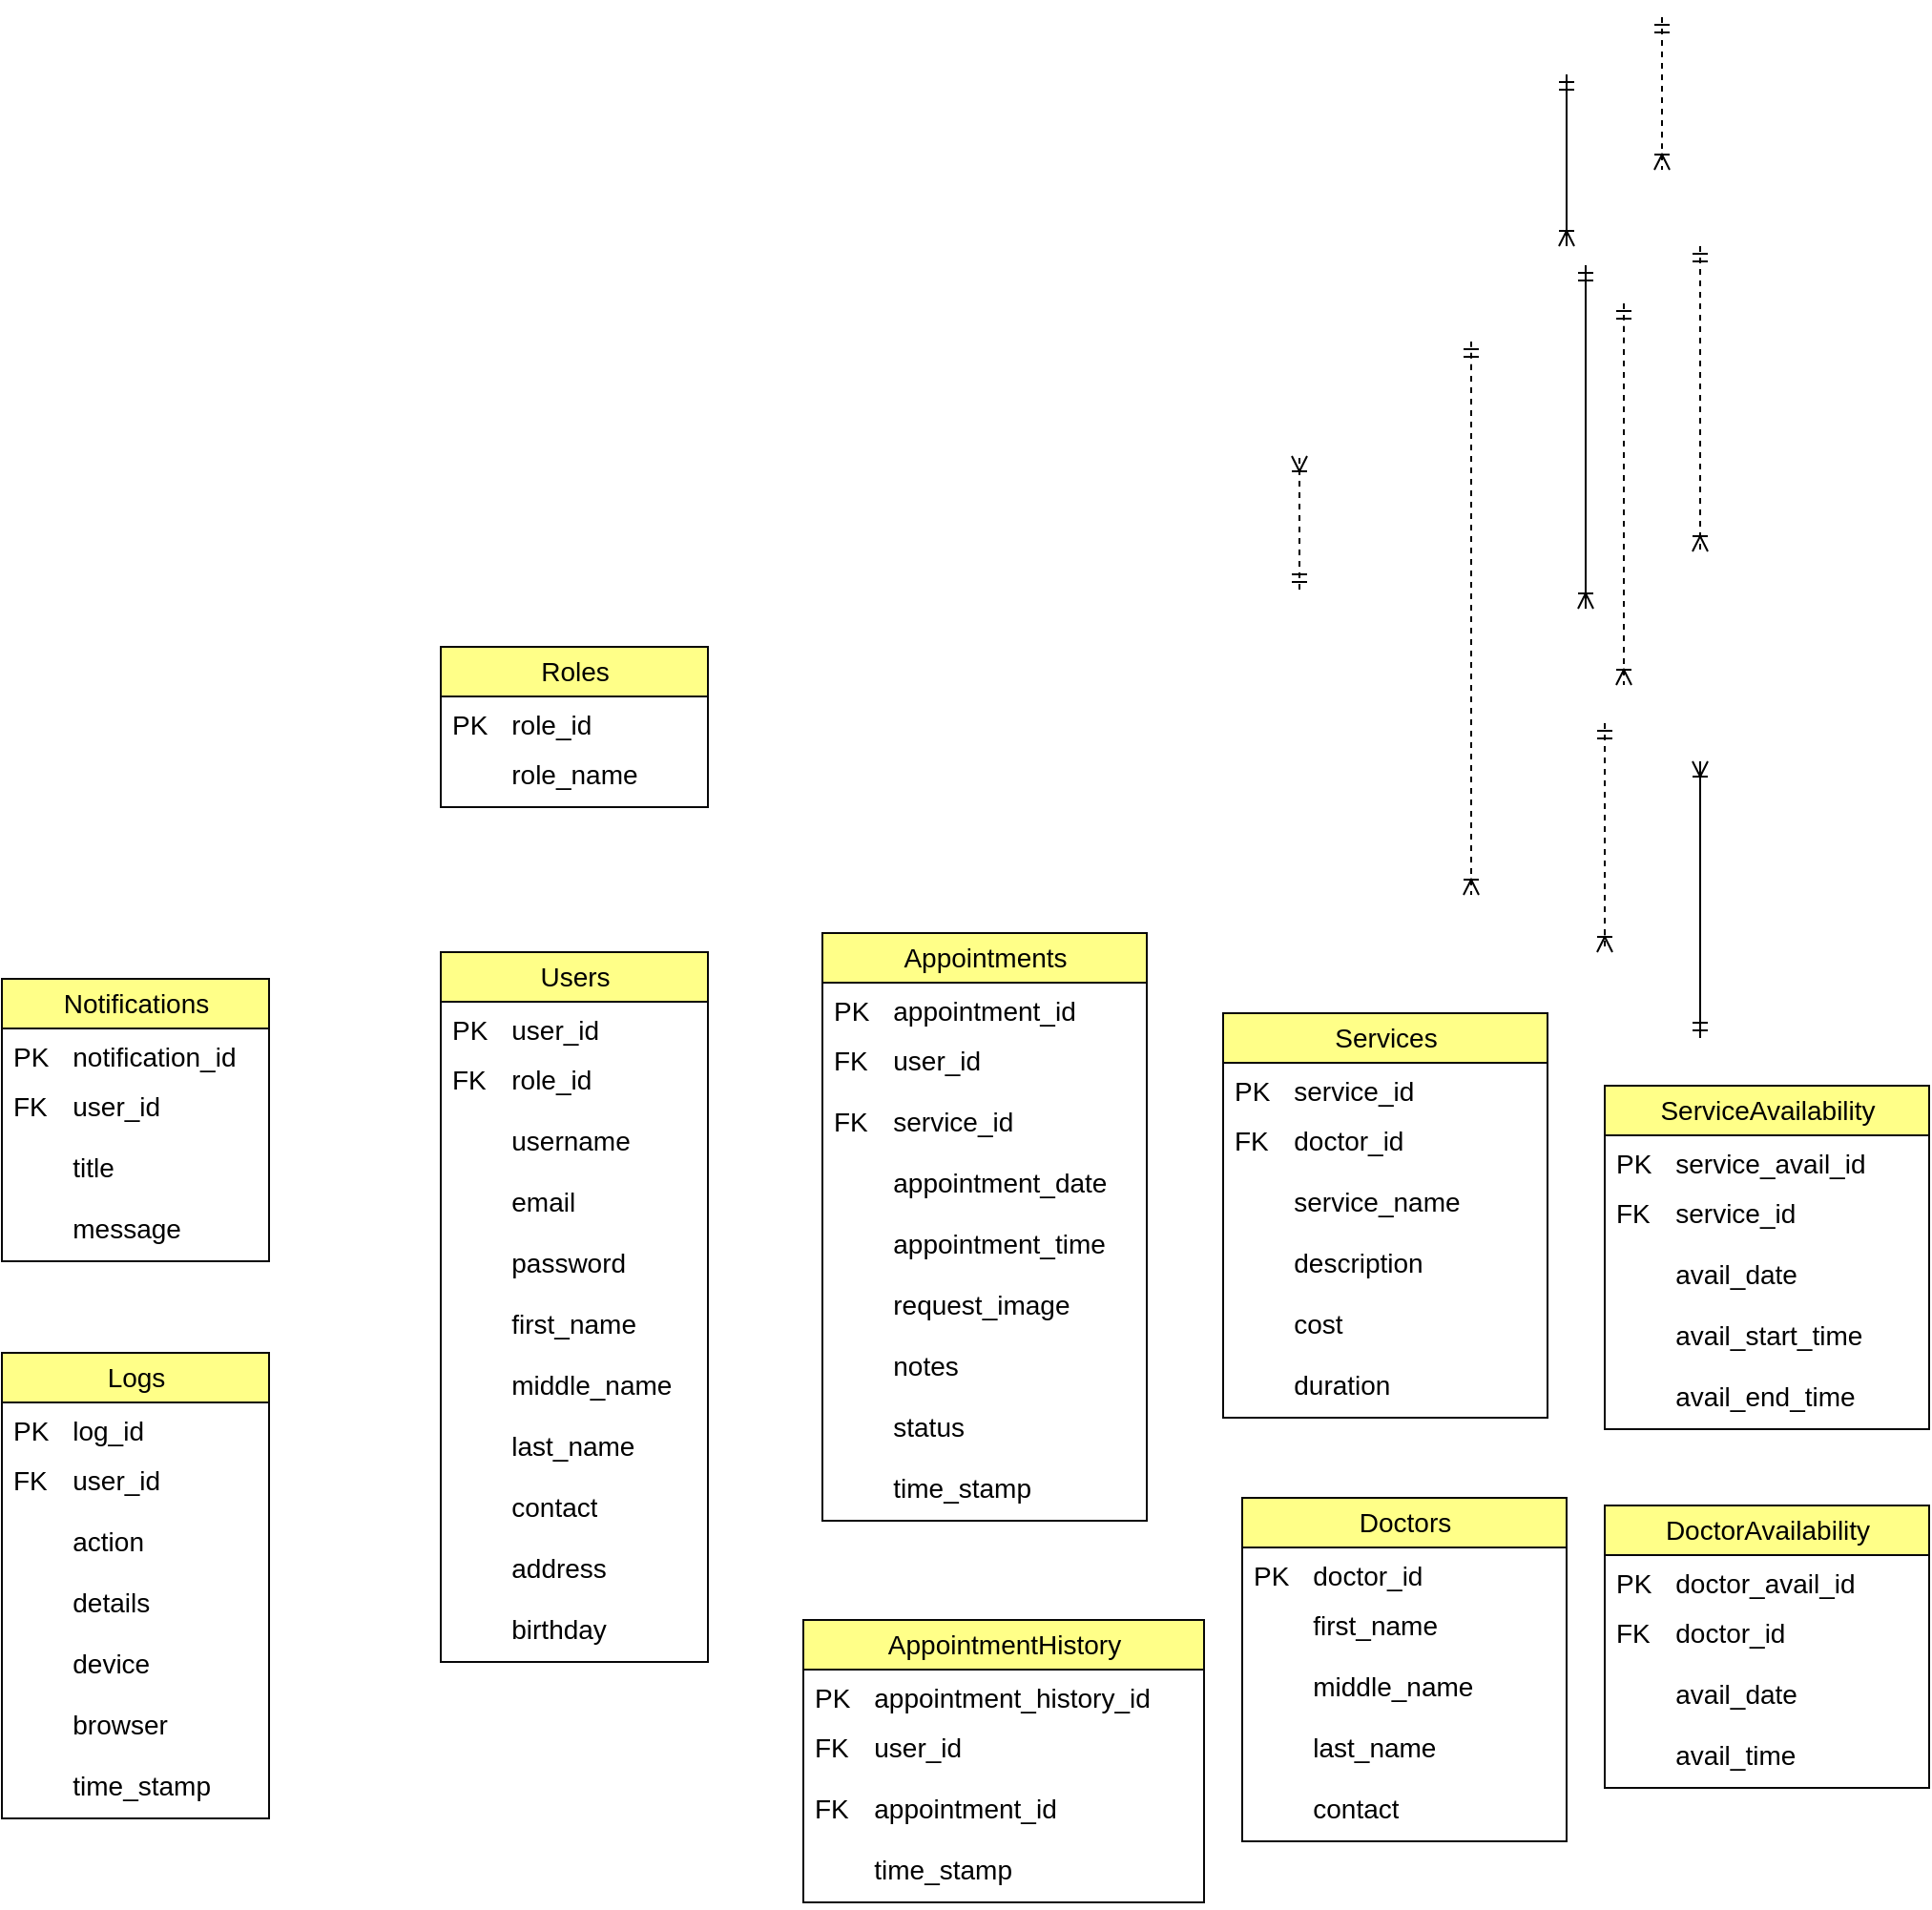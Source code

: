 <mxfile version="24.4.10" type="github">
  <diagram name="Page-1" id="2ca16b54-16f6-2749-3443-fa8db7711227">
    <mxGraphModel dx="1272" dy="1658" grid="1" gridSize="10" guides="1" tooltips="1" connect="1" arrows="1" fold="1" page="1" pageScale="1" pageWidth="1100" pageHeight="850" background="none" math="0" shadow="0">
      <root>
        <mxCell id="0" />
        <mxCell id="1" parent="0" />
        <mxCell id="2ed32ef02a7f4228-18" style="edgeStyle=orthogonalEdgeStyle;html=1;dashed=1;labelBackgroundColor=none;startArrow=ERmandOne;endArrow=ERoneToMany;fontFamily=Verdana;fontSize=12;align=left;" parent="1" edge="1">
          <mxGeometry relative="1" as="geometry">
            <mxPoint x="940" y="-110" as="sourcePoint" />
            <mxPoint x="940" y="-30" as="targetPoint" />
            <Array as="points">
              <mxPoint x="940" y="-40" />
            </Array>
          </mxGeometry>
        </mxCell>
        <mxCell id="2ed32ef02a7f4228-19" style="edgeStyle=orthogonalEdgeStyle;html=1;dashed=1;labelBackgroundColor=none;startArrow=ERmandOne;endArrow=ERoneToMany;fontFamily=Verdana;fontSize=12;align=left;" parent="1" edge="1">
          <mxGeometry relative="1" as="geometry">
            <Array as="points">
              <mxPoint x="920" y="55" />
            </Array>
            <mxPoint x="920" y="40" as="sourcePoint" />
            <mxPoint x="920" y="240" as="targetPoint" />
          </mxGeometry>
        </mxCell>
        <mxCell id="2ed32ef02a7f4228-20" style="edgeStyle=orthogonalEdgeStyle;html=1;dashed=1;labelBackgroundColor=none;startArrow=ERmandOne;endArrow=ERoneToMany;fontFamily=Verdana;fontSize=12;align=left;" parent="1" edge="1">
          <mxGeometry relative="1" as="geometry">
            <mxPoint x="750" y="190" as="sourcePoint" />
            <mxPoint x="750" y="120" as="targetPoint" />
          </mxGeometry>
        </mxCell>
        <mxCell id="2ed32ef02a7f4228-16" style="edgeStyle=orthogonalEdgeStyle;html=1;labelBackgroundColor=none;startArrow=ERmandOne;endArrow=ERoneToMany;fontFamily=Verdana;fontSize=12;align=left;" parent="1" edge="1">
          <mxGeometry relative="1" as="geometry">
            <mxPoint x="960" y="425" as="sourcePoint" />
            <mxPoint x="960" y="280" as="targetPoint" />
            <Array as="points">
              <mxPoint x="960" y="410" />
              <mxPoint x="960" y="280" />
            </Array>
          </mxGeometry>
        </mxCell>
        <mxCell id="2ed32ef02a7f4228-22" style="edgeStyle=orthogonalEdgeStyle;html=1;dashed=1;labelBackgroundColor=none;startArrow=ERmandOne;endArrow=ERoneToMany;fontFamily=Verdana;fontSize=12;align=left;" parent="1" edge="1">
          <mxGeometry relative="1" as="geometry">
            <mxPoint x="910" y="260" as="sourcePoint" />
            <mxPoint x="910" y="380" as="targetPoint" />
          </mxGeometry>
        </mxCell>
        <mxCell id="2ed32ef02a7f4228-15" style="edgeStyle=orthogonalEdgeStyle;html=1;labelBackgroundColor=none;startArrow=ERmandOne;endArrow=ERoneToMany;fontFamily=Verdana;fontSize=12;align=left;" parent="1" edge="1">
          <mxGeometry relative="1" as="geometry">
            <mxPoint x="900" y="20" as="sourcePoint" />
            <mxPoint x="900" y="200" as="targetPoint" />
            <Array as="points">
              <mxPoint x="900" y="45" />
              <mxPoint x="900" y="161" />
            </Array>
          </mxGeometry>
        </mxCell>
        <mxCell id="2ed32ef02a7f4228-17" style="edgeStyle=orthogonalEdgeStyle;html=1;labelBackgroundColor=none;startArrow=ERmandOne;endArrow=ERoneToMany;fontFamily=Verdana;fontSize=12;align=left;dashed=1;" parent="1" edge="1">
          <mxGeometry relative="1" as="geometry">
            <mxPoint x="840" y="60" as="sourcePoint" />
            <mxPoint x="840" y="350" as="targetPoint" />
            <Array as="points">
              <mxPoint x="840" y="65" />
              <mxPoint x="840" y="300" />
            </Array>
          </mxGeometry>
        </mxCell>
        <mxCell id="2ed32ef02a7f4228-21" style="edgeStyle=orthogonalEdgeStyle;html=1;dashed=1;labelBackgroundColor=none;startArrow=ERmandOne;endArrow=ERoneToMany;fontFamily=Verdana;fontSize=12;align=left;" parent="1" edge="1">
          <mxGeometry relative="1" as="geometry">
            <mxPoint x="960" y="10" as="sourcePoint" />
            <mxPoint x="960" y="170" as="targetPoint" />
            <Array as="points">
              <mxPoint x="959.97" y="10" />
              <mxPoint x="959.97" y="170" />
            </Array>
          </mxGeometry>
        </mxCell>
        <mxCell id="2ed32ef02a7f4228-13" value="" style="edgeStyle=orthogonalEdgeStyle;html=1;endArrow=ERoneToMany;startArrow=ERmandOne;labelBackgroundColor=none;fontFamily=Verdana;fontSize=12;align=left;" parent="1" edge="1">
          <mxGeometry width="100" height="100" relative="1" as="geometry">
            <mxPoint x="890" y="-80" as="sourcePoint" />
            <mxPoint x="890" y="10" as="targetPoint" />
            <Array as="points">
              <mxPoint x="890" y="-79" />
              <mxPoint x="890" y="-19" />
            </Array>
          </mxGeometry>
        </mxCell>
        <mxCell id="LYKKpz5TpEzSUIl6XZAZ-3" value="Roles" style="swimlane;fontStyle=0;childLayout=stackLayout;horizontal=1;startSize=26;horizontalStack=0;resizeParent=1;resizeParentMax=0;resizeLast=0;collapsible=1;marginBottom=0;html=1;fontSize=14;fillColor=#ffff88;strokeColor=#070708;" vertex="1" parent="1">
          <mxGeometry x="300" y="220" width="140" height="84" as="geometry" />
        </mxCell>
        <mxCell id="LYKKpz5TpEzSUIl6XZAZ-4" value="PK&lt;span style=&quot;white-space: pre;&quot;&gt;&#x9;&lt;/span&gt;role_id" style="text;align=left;verticalAlign=top;spacingLeft=4;spacingRight=4;overflow=hidden;rotatable=0;points=[[0,0.5],[1,0.5]];portConstraint=eastwest;whiteSpace=wrap;html=1;fontSize=14;" vertex="1" parent="LYKKpz5TpEzSUIl6XZAZ-3">
          <mxGeometry y="26" width="140" height="26" as="geometry" />
        </mxCell>
        <mxCell id="LYKKpz5TpEzSUIl6XZAZ-5" value="&lt;span style=&quot;white-space: pre; font-size: 14px;&quot;&gt;&#x9;&lt;/span&gt;role_name" style="text;align=left;verticalAlign=top;spacingLeft=4;spacingRight=4;overflow=hidden;rotatable=0;points=[[0,0.5],[1,0.5]];portConstraint=eastwest;whiteSpace=wrap;html=1;fontSize=14;labelBackgroundColor=default;" vertex="1" parent="LYKKpz5TpEzSUIl6XZAZ-3">
          <mxGeometry y="52" width="140" height="32" as="geometry" />
        </mxCell>
        <mxCell id="LYKKpz5TpEzSUIl6XZAZ-12" value="Notifications" style="swimlane;fontStyle=0;childLayout=stackLayout;horizontal=1;startSize=26;horizontalStack=0;resizeParent=1;resizeParentMax=0;resizeLast=0;collapsible=1;marginBottom=0;html=1;fontSize=14;fillColor=#ffff88;strokeColor=#070708;" vertex="1" parent="1">
          <mxGeometry x="70" y="394" width="140" height="148" as="geometry" />
        </mxCell>
        <mxCell id="LYKKpz5TpEzSUIl6XZAZ-13" value="PK&lt;span style=&quot;white-space: pre;&quot;&gt;&#x9;&lt;/span&gt;notification_id" style="text;align=left;verticalAlign=top;spacingLeft=4;spacingRight=4;overflow=hidden;rotatable=0;points=[[0,0.5],[1,0.5]];portConstraint=eastwest;whiteSpace=wrap;html=1;fontSize=14;" vertex="1" parent="LYKKpz5TpEzSUIl6XZAZ-12">
          <mxGeometry y="26" width="140" height="26" as="geometry" />
        </mxCell>
        <mxCell id="LYKKpz5TpEzSUIl6XZAZ-14" value="FK&lt;span style=&quot;white-space: pre; font-size: 14px;&quot;&gt;&#x9;&lt;/span&gt;user_id" style="text;align=left;verticalAlign=top;spacingLeft=4;spacingRight=4;overflow=hidden;rotatable=0;points=[[0,0.5],[1,0.5]];portConstraint=eastwest;whiteSpace=wrap;html=1;fontSize=14;labelBackgroundColor=default;" vertex="1" parent="LYKKpz5TpEzSUIl6XZAZ-12">
          <mxGeometry y="52" width="140" height="32" as="geometry" />
        </mxCell>
        <mxCell id="LYKKpz5TpEzSUIl6XZAZ-15" value="&lt;span style=&quot;white-space: pre; font-size: 14px;&quot;&gt;&#x9;&lt;/span&gt;title&lt;span style=&quot;color: rgba(0, 0, 0, 0); font-family: monospace; font-size: 0px; text-wrap: nowrap; background-color: rgb(251, 251, 251);&quot;&gt;%3CmxGraphModel%3E%3Croot%3E%3CmxCell%20id%3D%220%22%2F%3E%3CmxCell%20id%3D%221%22%20parent%3D%220%22%2F%3E%3CmxCell%20id%3D%222%22%20value%3D%22%26lt%3Bspan%20style%3D%26quot%3Bwhite-space%3A%20pre%3B%20font-size%3A%2014px%3B%26quot%3B%26gt%3B%26%239%3B%26lt%3B%2Fspan%26gt%3Buser_id%22%20style%3D%22text%3Balign%3Dleft%3BverticalAlign%3Dtop%3BspacingLeft%3D4%3BspacingRight%3D4%3Boverflow%3Dhidden%3Brotatable%3D0%3Bpoints%3D%5B%5B0%2C0.5%5D%2C%5B1%2C0.5%5D%5D%3BportConstraint%3Deastwest%3BwhiteSpace%3Dwrap%3Bhtml%3D1%3BfontSize%3D14%3BlabelBackgroundColor%3Ddefault%3B%22%20vertex%3D%221%22%20parent%3D%221%22%3E%3CmxGeometry%20x%3D%22130%22%20y%3D%22472%22%20width%3D%22140%22%20height%3D%2232%22%20as%3D%22geometry%22%2F%3E%3C%2FmxCell%3E%3C%2Froot%3E%3C%2FmxGraphModel%3E&lt;/span&gt;" style="text;align=left;verticalAlign=top;spacingLeft=4;spacingRight=4;overflow=hidden;rotatable=0;points=[[0,0.5],[1,0.5]];portConstraint=eastwest;whiteSpace=wrap;html=1;fontSize=14;labelBackgroundColor=default;" vertex="1" parent="LYKKpz5TpEzSUIl6XZAZ-12">
          <mxGeometry y="84" width="140" height="32" as="geometry" />
        </mxCell>
        <mxCell id="LYKKpz5TpEzSUIl6XZAZ-16" value="&lt;span style=&quot;white-space: pre; font-size: 14px;&quot;&gt;&#x9;&lt;/span&gt;message&lt;span style=&quot;color: rgba(0, 0, 0, 0); font-family: monospace; font-size: 0px; text-wrap: nowrap; background-color: rgb(251, 251, 251);&quot;&gt;%3CmxGraphModel%3E%3Croot%3E%3CmxCell%20id%3D%220%22%2F%3E%3CmxCell%20id%3D%221%22%20parent%3D%220%22%2F%3E%3CmxCell%20id%3D%222%22%20value%3D%22%26lt%3Bspan%20style%3D%26quot%3Bwhite-space%3A%20pre%3B%20font-size%3A%2014px%3B%26quot%3B%26gt%3B%26%239%3B%26lt%3B%2Fspan%26gt%3Buser_id%22%20style%3D%22text%3Balign%3Dleft%3BverticalAlign%3Dtop%3BspacingLeft%3D4%3BspacingRight%3D4%3Boverflow%3Dhidden%3Brotatable%3D0%3Bpoints%3D%5B%5B0%2C0.5%5D%2C%5B1%2C0.5%5D%5D%3BportConstraint%3Deastwest%3BwhiteSpace%3Dwrap%3Bhtml%3D1%3BfontSize%3D14%3BlabelBackgroundColor%3Ddefault%3B%22%20vertex%3D%221%22%20parent%3D%221%22%3E%3CmxGeometry%20x%3D%22130%22%20y%3D%22472%22%20width%3D%22140%22%20height%3D%2232%22%20as%3D%22geometry%22%2F%3E%3C%2FmxCell%3E%3C%2Froot%3E%3C%2FmxGraphModel%3E&lt;/span&gt;" style="text;align=left;verticalAlign=top;spacingLeft=4;spacingRight=4;overflow=hidden;rotatable=0;points=[[0,0.5],[1,0.5]];portConstraint=eastwest;whiteSpace=wrap;html=1;fontSize=14;labelBackgroundColor=default;" vertex="1" parent="LYKKpz5TpEzSUIl6XZAZ-12">
          <mxGeometry y="116" width="140" height="32" as="geometry" />
        </mxCell>
        <mxCell id="LYKKpz5TpEzSUIl6XZAZ-17" value="Logs" style="swimlane;fontStyle=0;childLayout=stackLayout;horizontal=1;startSize=26;horizontalStack=0;resizeParent=1;resizeParentMax=0;resizeLast=0;collapsible=1;marginBottom=0;html=1;fontSize=14;fillColor=#ffff88;strokeColor=#070708;" vertex="1" parent="1">
          <mxGeometry x="70" y="590" width="140" height="244" as="geometry" />
        </mxCell>
        <mxCell id="LYKKpz5TpEzSUIl6XZAZ-18" value="PK&lt;span style=&quot;white-space: pre;&quot;&gt;&#x9;&lt;/span&gt;log_id" style="text;align=left;verticalAlign=top;spacingLeft=4;spacingRight=4;overflow=hidden;rotatable=0;points=[[0,0.5],[1,0.5]];portConstraint=eastwest;whiteSpace=wrap;html=1;fontSize=14;" vertex="1" parent="LYKKpz5TpEzSUIl6XZAZ-17">
          <mxGeometry y="26" width="140" height="26" as="geometry" />
        </mxCell>
        <mxCell id="LYKKpz5TpEzSUIl6XZAZ-19" value="FK&lt;span style=&quot;white-space: pre; font-size: 14px;&quot;&gt;&#x9;&lt;/span&gt;user_id" style="text;align=left;verticalAlign=top;spacingLeft=4;spacingRight=4;overflow=hidden;rotatable=0;points=[[0,0.5],[1,0.5]];portConstraint=eastwest;whiteSpace=wrap;html=1;fontSize=14;labelBackgroundColor=default;" vertex="1" parent="LYKKpz5TpEzSUIl6XZAZ-17">
          <mxGeometry y="52" width="140" height="32" as="geometry" />
        </mxCell>
        <mxCell id="LYKKpz5TpEzSUIl6XZAZ-20" value="&lt;span style=&quot;white-space: pre; font-size: 14px;&quot;&gt;&#x9;&lt;/span&gt;action&lt;span style=&quot;color: rgba(0, 0, 0, 0); font-family: monospace; font-size: 0px; text-wrap: nowrap; background-color: rgb(251, 251, 251);&quot;&gt;%3CmxGraphModel%3E%3Croot%3E%3CmxCell%20id%3D%220%22%2F%3E%3CmxCell%20id%3D%221%22%20parent%3D%220%22%2F%3E%3CmxCell%20id%3D%222%22%20value%3D%22%26lt%3Bspan%20style%3D%26quot%3Bwhite-space%3A%20pre%3B%20font-size%3A%2014px%3B%26quot%3B%26gt%3B%26%239%3B%26lt%3B%2Fspan%26gt%3Buser_id%22%20style%3D%22text%3Balign%3Dleft%3BverticalAlign%3Dtop%3BspacingLeft%3D4%3BspacingRight%3D4%3Boverflow%3Dhidden%3Brotatable%3D0%3Bpoints%3D%5B%5B0%2C0.5%5D%2C%5B1%2C0.5%5D%5D%3BportConstraint%3Deastwest%3BwhiteSpace%3Dwrap%3Bhtml%3D1%3BfontSize%3D14%3BlabelBackgroundColor%3Ddefault%3B%22%20vertex%3D%221%22%20parent%3D%221%22%3E%3CmxGeometry%20x%3D%22130%22%20y%3D%22472%22%20width%3D%22140%22%20height%3D%2232%22%20as%3D%22geometry%22%2F%3E%3C%2FmxCell%3E%3C%2Froot%3E%3C%2FmxGraphModel%3E&lt;/span&gt;" style="text;align=left;verticalAlign=top;spacingLeft=4;spacingRight=4;overflow=hidden;rotatable=0;points=[[0,0.5],[1,0.5]];portConstraint=eastwest;whiteSpace=wrap;html=1;fontSize=14;labelBackgroundColor=default;" vertex="1" parent="LYKKpz5TpEzSUIl6XZAZ-17">
          <mxGeometry y="84" width="140" height="32" as="geometry" />
        </mxCell>
        <mxCell id="LYKKpz5TpEzSUIl6XZAZ-21" value="&lt;span style=&quot;white-space: pre; font-size: 14px;&quot;&gt;&#x9;&lt;/span&gt;details&lt;span style=&quot;color: rgba(0, 0, 0, 0); font-family: monospace; font-size: 0px; text-wrap: nowrap; background-color: rgb(251, 251, 251);&quot;&gt;%3CmxGraphModel%3E%3Croot%3E%3CmxCell%20id%3D%220%22%2F%3E%3CmxCell%20id%3D%221%22%20parent%3D%220%22%2F%3E%3CmxCell%20id%3D%222%22%20value%3D%22%26lt%3Bspan%20style%3D%26quot%3Bwhite-space%3A%20pre%3B%20font-size%3A%2014px%3B%26quot%3B%26gt%3B%26%239%3B%26lt%3B%2Fspan%26gt%3Buser_id%22%20style%3D%22text%3Balign%3Dleft%3BverticalAlign%3Dtop%3BspacingLeft%3D4%3BspacingRight%3D4%3Boverflow%3Dhidden%3Brotatable%3D0%3Bpoints%3D%5B%5B0%2C0.5%5D%2C%5B1%2C0.5%5D%5D%3BportConstraint%3Deastwest%3BwhiteSpace%3Dwrap%3Bhtml%3D1%3BfontSize%3D14%3BlabelBackgroundColor%3Ddefault%3B%22%20vertex%3D%221%22%20parent%3D%221%22%3E%3CmxGeometry%20x%3D%22130%22%20y%3D%22472%22%20width%3D%22140%22%20height%3D%2232%22%20as%3D%22geometry%22%2F%3E%3C%2FmxCell%3E%3C%2Froot%3E%3C%2FmxGraphModel%3E&lt;/span&gt;" style="text;align=left;verticalAlign=top;spacingLeft=4;spacingRight=4;overflow=hidden;rotatable=0;points=[[0,0.5],[1,0.5]];portConstraint=eastwest;whiteSpace=wrap;html=1;fontSize=14;labelBackgroundColor=default;" vertex="1" parent="LYKKpz5TpEzSUIl6XZAZ-17">
          <mxGeometry y="116" width="140" height="32" as="geometry" />
        </mxCell>
        <mxCell id="LYKKpz5TpEzSUIl6XZAZ-22" value="&lt;span style=&quot;white-space: pre;&quot;&gt;&#x9;&lt;/span&gt;device&lt;span style=&quot;color: rgba(0, 0, 0, 0); font-family: monospace; font-size: 0px; text-wrap: nowrap; background-color: rgb(251, 251, 251);&quot;&gt;%3CmxGraphModel%3E%3Croot%3E%3CmxCell%20id%3D%220%22%2F%3E%3CmxCell%20id%3D%221%22%20parent%3D%220%22%2F%3E%3CmxCell%20id%3D%222%22%20value%3D%22%26lt%3Bspan%20style%3D%26quot%3Bwhite-space%3A%20pre%3B%20font-size%3A%2014px%3B%26quot%3B%26gt%3B%26%239%3B%26lt%3B%2Fspan%26gt%3Bdetails%26lt%3Bspan%20style%3D%26quot%3Bcolor%3A%20rgba(0%2C%200%2C%200%2C%200)%3B%20font-family%3A%20monospace%3B%20font-size%3A%200px%3B%20text-wrap%3A%20nowrap%3B%20background-color%3A%20rgb(251%2C%20251%2C%20251)%3B%26quot%3B%26gt%3B%253CmxGraphModel%253E%253Croot%253E%253CmxCell%2520id%253D%25220%2522%252F%253E%253CmxCell%2520id%253D%25221%2522%2520parent%253D%25220%2522%252F%253E%253CmxCell%2520id%253D%25222%2522%2520value%253D%2522%2526lt%253Bspan%2520style%253D%2526quot%253Bwhite-space%253A%2520pre%253B%2520font-size%253A%252014px%253B%2526quot%253B%2526gt%253B%2526%25239%253B%2526lt%253B%252Fspan%2526gt%253Buser_id%2522%2520style%253D%2522text%253Balign%253Dleft%253BverticalAlign%253Dtop%253BspacingLeft%253D4%253BspacingRight%253D4%253Boverflow%253Dhidden%253Brotatable%253D0%253Bpoints%253D%255B%255B0%252C0.5%255D%252C%255B1%252C0.5%255D%255D%253BportConstraint%253Deastwest%253BwhiteSpace%253Dwrap%253Bhtml%253D1%253BfontSize%253D14%253BlabelBackgroundColor%253Ddefault%253B%2522%2520vertex%253D%25221%2522%2520parent%253D%25221%2522%253E%253CmxGeometry%2520x%253D%2522130%2522%2520y%253D%2522472%2522%2520width%253D%2522140%2522%2520height%253D%252232%2522%2520as%253D%2522geometry%2522%252F%253E%253C%252FmxCell%253E%253C%252Froot%253E%253C%252FmxGraphModel%253E%26lt%3B%2Fspan%26gt%3B%22%20style%3D%22text%3Balign%3Dleft%3BverticalAlign%3Dtop%3BspacingLeft%3D4%3BspacingRight%3D4%3Boverflow%3Dhidden%3Brotatable%3D0%3Bpoints%3D%5B%5B0%2C0.5%5D%2C%5B1%2C0.5%5D%5D%3BportConstraint%3Deastwest%3BwhiteSpace%3Dwrap%3Bhtml%3D1%3BfontSize%3D14%3BlabelBackgroundColor%3Ddefault%3B%22%20vertex%3D%221%22%20parent%3D%221%22%3E%3CmxGeometry%20x%3D%2290%22%20y%3D%22676%22%20width%3D%22140%22%20height%3D%2232%22%20as%3D%22geometry%22%2F%3E%3C%2FmxCell%3E%3C%2Froot%3E%3C%2FmxGraphModel%3E&lt;/span&gt;" style="text;align=left;verticalAlign=top;spacingLeft=4;spacingRight=4;overflow=hidden;rotatable=0;points=[[0,0.5],[1,0.5]];portConstraint=eastwest;whiteSpace=wrap;html=1;fontSize=14;labelBackgroundColor=default;" vertex="1" parent="LYKKpz5TpEzSUIl6XZAZ-17">
          <mxGeometry y="148" width="140" height="32" as="geometry" />
        </mxCell>
        <mxCell id="LYKKpz5TpEzSUIl6XZAZ-23" value="&lt;span style=&quot;white-space: pre;&quot;&gt;&#x9;&lt;/span&gt;browser" style="text;align=left;verticalAlign=top;spacingLeft=4;spacingRight=4;overflow=hidden;rotatable=0;points=[[0,0.5],[1,0.5]];portConstraint=eastwest;whiteSpace=wrap;html=1;fontSize=14;labelBackgroundColor=default;" vertex="1" parent="LYKKpz5TpEzSUIl6XZAZ-17">
          <mxGeometry y="180" width="140" height="32" as="geometry" />
        </mxCell>
        <mxCell id="LYKKpz5TpEzSUIl6XZAZ-24" value="&lt;span style=&quot;white-space: pre;&quot;&gt;&#x9;&lt;/span&gt;time_stamp" style="text;align=left;verticalAlign=top;spacingLeft=4;spacingRight=4;overflow=hidden;rotatable=0;points=[[0,0.5],[1,0.5]];portConstraint=eastwest;whiteSpace=wrap;html=1;fontSize=14;labelBackgroundColor=default;" vertex="1" parent="LYKKpz5TpEzSUIl6XZAZ-17">
          <mxGeometry y="212" width="140" height="32" as="geometry" />
        </mxCell>
        <mxCell id="LYKKpz5TpEzSUIl6XZAZ-25" value="Users" style="swimlane;fontStyle=0;childLayout=stackLayout;horizontal=1;startSize=26;horizontalStack=0;resizeParent=1;resizeParentMax=0;resizeLast=0;collapsible=1;marginBottom=0;html=1;fontSize=14;fillColor=#ffff88;strokeColor=#070708;" vertex="1" parent="1">
          <mxGeometry x="300" y="380" width="140" height="372" as="geometry" />
        </mxCell>
        <mxCell id="LYKKpz5TpEzSUIl6XZAZ-26" value="PK&lt;span style=&quot;white-space: pre;&quot;&gt;&#x9;&lt;/span&gt;user_id" style="text;align=left;verticalAlign=top;spacingLeft=4;spacingRight=4;overflow=hidden;rotatable=0;points=[[0,0.5],[1,0.5]];portConstraint=eastwest;whiteSpace=wrap;html=1;fontSize=14;" vertex="1" parent="LYKKpz5TpEzSUIl6XZAZ-25">
          <mxGeometry y="26" width="140" height="26" as="geometry" />
        </mxCell>
        <mxCell id="LYKKpz5TpEzSUIl6XZAZ-27" value="FK&lt;span style=&quot;white-space: pre; font-size: 14px;&quot;&gt;&#x9;&lt;/span&gt;role_id" style="text;align=left;verticalAlign=top;spacingLeft=4;spacingRight=4;overflow=hidden;rotatable=0;points=[[0,0.5],[1,0.5]];portConstraint=eastwest;whiteSpace=wrap;html=1;fontSize=14;labelBackgroundColor=default;" vertex="1" parent="LYKKpz5TpEzSUIl6XZAZ-25">
          <mxGeometry y="52" width="140" height="32" as="geometry" />
        </mxCell>
        <mxCell id="LYKKpz5TpEzSUIl6XZAZ-28" value="&lt;span style=&quot;white-space: pre;&quot;&gt;&#x9;&lt;/span&gt;username" style="text;align=left;verticalAlign=top;spacingLeft=4;spacingRight=4;overflow=hidden;rotatable=0;points=[[0,0.5],[1,0.5]];portConstraint=eastwest;whiteSpace=wrap;html=1;fontSize=14;labelBackgroundColor=default;" vertex="1" parent="LYKKpz5TpEzSUIl6XZAZ-25">
          <mxGeometry y="84" width="140" height="32" as="geometry" />
        </mxCell>
        <mxCell id="LYKKpz5TpEzSUIl6XZAZ-29" value="&lt;span style=&quot;white-space: pre;&quot;&gt;&#x9;&lt;/span&gt;email" style="text;align=left;verticalAlign=top;spacingLeft=4;spacingRight=4;overflow=hidden;rotatable=0;points=[[0,0.5],[1,0.5]];portConstraint=eastwest;whiteSpace=wrap;html=1;fontSize=14;labelBackgroundColor=default;" vertex="1" parent="LYKKpz5TpEzSUIl6XZAZ-25">
          <mxGeometry y="116" width="140" height="32" as="geometry" />
        </mxCell>
        <mxCell id="LYKKpz5TpEzSUIl6XZAZ-30" value="&lt;span style=&quot;white-space: pre;&quot;&gt;&#x9;&lt;/span&gt;password" style="text;align=left;verticalAlign=top;spacingLeft=4;spacingRight=4;overflow=hidden;rotatable=0;points=[[0,0.5],[1,0.5]];portConstraint=eastwest;whiteSpace=wrap;html=1;fontSize=14;labelBackgroundColor=default;" vertex="1" parent="LYKKpz5TpEzSUIl6XZAZ-25">
          <mxGeometry y="148" width="140" height="32" as="geometry" />
        </mxCell>
        <mxCell id="LYKKpz5TpEzSUIl6XZAZ-31" value="&lt;span style=&quot;white-space: pre;&quot;&gt;&#x9;&lt;/span&gt;first_name" style="text;align=left;verticalAlign=top;spacingLeft=4;spacingRight=4;overflow=hidden;rotatable=0;points=[[0,0.5],[1,0.5]];portConstraint=eastwest;whiteSpace=wrap;html=1;fontSize=14;labelBackgroundColor=default;" vertex="1" parent="LYKKpz5TpEzSUIl6XZAZ-25">
          <mxGeometry y="180" width="140" height="32" as="geometry" />
        </mxCell>
        <mxCell id="LYKKpz5TpEzSUIl6XZAZ-32" value="&lt;span style=&quot;white-space: pre;&quot;&gt;&#x9;&lt;/span&gt;middle_name&lt;span style=&quot;color: rgba(0, 0, 0, 0); font-family: monospace; font-size: 0px; text-wrap: nowrap; background-color: rgb(251, 251, 251);&quot;&gt;%3CmxGraphModel%3E%3Croot%3E%3CmxCell%20id%3D%220%22%2F%3E%3CmxCell%20id%3D%221%22%20parent%3D%220%22%2F%3E%3CmxCell%20id%3D%222%22%20value%3D%22Logs%22%20style%3D%22swimlane%3BfontStyle%3D0%3BchildLayout%3DstackLayout%3Bhorizontal%3D1%3BstartSize%3D26%3BhorizontalStack%3D0%3BresizeParent%3D1%3BresizeParentMax%3D0%3BresizeLast%3D0%3Bcollapsible%3D1%3BmarginBottom%3D0%3Bhtml%3D1%3BfontSize%3D14%3BfillColor%3D%23ffff88%3BstrokeColor%3D%23070708%3B%22%20vertex%3D%221%22%20parent%3D%221%22%3E%3CmxGeometry%20x%3D%2270%22%20y%3D%22590%22%20width%3D%22140%22%20height%3D%22244%22%20as%3D%22geometry%22%2F%3E%3C%2FmxCell%3E%3CmxCell%20id%3D%223%22%20value%3D%22PK%26lt%3Bspan%20style%3D%26quot%3Bwhite-space%3A%20pre%3B%26quot%3B%26gt%3B%26%239%3B%26lt%3B%2Fspan%26gt%3Blog_id%22%20style%3D%22text%3Balign%3Dleft%3BverticalAlign%3Dtop%3BspacingLeft%3D4%3BspacingRight%3D4%3Boverflow%3Dhidden%3Brotatable%3D0%3Bpoints%3D%5B%5B0%2C0.5%5D%2C%5B1%2C0.5%5D%5D%3BportConstraint%3Deastwest%3BwhiteSpace%3Dwrap%3Bhtml%3D1%3BfontSize%3D14%3B%22%20vertex%3D%221%22%20parent%3D%222%22%3E%3CmxGeometry%20y%3D%2226%22%20width%3D%22140%22%20height%3D%2226%22%20as%3D%22geometry%22%2F%3E%3C%2FmxCell%3E%3CmxCell%20id%3D%224%22%20value%3D%22%26lt%3Bspan%20style%3D%26quot%3Bwhite-space%3A%20pre%3B%20font-size%3A%2014px%3B%26quot%3B%26gt%3B%26%239%3B%26lt%3B%2Fspan%26gt%3Buser_id%22%20style%3D%22text%3Balign%3Dleft%3BverticalAlign%3Dtop%3BspacingLeft%3D4%3BspacingRight%3D4%3Boverflow%3Dhidden%3Brotatable%3D0%3Bpoints%3D%5B%5B0%2C0.5%5D%2C%5B1%2C0.5%5D%5D%3BportConstraint%3Deastwest%3BwhiteSpace%3Dwrap%3Bhtml%3D1%3BfontSize%3D14%3BlabelBackgroundColor%3Ddefault%3B%22%20vertex%3D%221%22%20parent%3D%222%22%3E%3CmxGeometry%20y%3D%2252%22%20width%3D%22140%22%20height%3D%2232%22%20as%3D%22geometry%22%2F%3E%3C%2FmxCell%3E%3CmxCell%20id%3D%225%22%20value%3D%22%26lt%3Bspan%20style%3D%26quot%3Bwhite-space%3A%20pre%3B%20font-size%3A%2014px%3B%26quot%3B%26gt%3B%26%239%3B%26lt%3B%2Fspan%26gt%3Baction%26lt%3Bspan%20style%3D%26quot%3Bcolor%3A%20rgba(0%2C%200%2C%200%2C%200)%3B%20font-family%3A%20monospace%3B%20font-size%3A%200px%3B%20text-wrap%3A%20nowrap%3B%20background-color%3A%20rgb(251%2C%20251%2C%20251)%3B%26quot%3B%26gt%3B%253CmxGraphModel%253E%253Croot%253E%253CmxCell%2520id%253D%25220%2522%252F%253E%253CmxCell%2520id%253D%25221%2522%2520parent%253D%25220%2522%252F%253E%253CmxCell%2520id%253D%25222%2522%2520value%253D%2522%2526lt%253Bspan%2520style%253D%2526quot%253Bwhite-space%253A%2520pre%253B%2520font-size%253A%252014px%253B%2526quot%253B%2526gt%253B%2526%25239%253B%2526lt%253B%252Fspan%2526gt%253Buser_id%2522%2520style%253D%2522text%253Balign%253Dleft%253BverticalAlign%253Dtop%253BspacingLeft%253D4%253BspacingRight%253D4%253Boverflow%253Dhidden%253Brotatable%253D0%253Bpoints%253D%255B%255B0%252C0.5%255D%252C%255B1%252C0.5%255D%255D%253BportConstraint%253Deastwest%253BwhiteSpace%253Dwrap%253Bhtml%253D1%253BfontSize%253D14%253BlabelBackgroundColor%253Ddefault%253B%2522%2520vertex%253D%25221%2522%2520parent%253D%25221%2522%253E%253CmxGeometry%2520x%253D%2522130%2522%2520y%253D%2522472%2522%2520width%253D%2522140%2522%2520height%253D%252232%2522%2520as%253D%2522geometry%2522%252F%253E%253C%252FmxCell%253E%253C%252Froot%253E%253C%252FmxGraphModel%253E%26lt%3B%2Fspan%26gt%3B%22%20style%3D%22text%3Balign%3Dleft%3BverticalAlign%3Dtop%3BspacingLeft%3D4%3BspacingRight%3D4%3Boverflow%3Dhidden%3Brotatable%3D0%3Bpoints%3D%5B%5B0%2C0.5%5D%2C%5B1%2C0.5%5D%5D%3BportConstraint%3Deastwest%3BwhiteSpace%3Dwrap%3Bhtml%3D1%3BfontSize%3D14%3BlabelBackgroundColor%3Ddefault%3B%22%20vertex%3D%221%22%20parent%3D%222%22%3E%3CmxGeometry%20y%3D%2284%22%20width%3D%22140%22%20height%3D%2232%22%20as%3D%22geometry%22%2F%3E%3C%2FmxCell%3E%3CmxCell%20id%3D%226%22%20value%3D%22%26lt%3Bspan%20style%3D%26quot%3Bwhite-space%3A%20pre%3B%20font-size%3A%2014px%3B%26quot%3B%26gt%3B%26%239%3B%26lt%3B%2Fspan%26gt%3Bdetails%26lt%3Bspan%20style%3D%26quot%3Bcolor%3A%20rgba(0%2C%200%2C%200%2C%200)%3B%20font-family%3A%20monospace%3B%20font-size%3A%200px%3B%20text-wrap%3A%20nowrap%3B%20background-color%3A%20rgb(251%2C%20251%2C%20251)%3B%26quot%3B%26gt%3B%253CmxGraphModel%253E%253Croot%253E%253CmxCell%2520id%253D%25220%2522%252F%253E%253CmxCell%2520id%253D%25221%2522%2520parent%253D%25220%2522%252F%253E%253CmxCell%2520id%253D%25222%2522%2520value%253D%2522%2526lt%253Bspan%2520style%253D%2526quot%253Bwhite-space%253A%2520pre%253B%2520font-size%253A%252014px%253B%2526quot%253B%2526gt%253B%2526%25239%253B%2526lt%253B%252Fspan%2526gt%253Buser_id%2522%2520style%253D%2522text%253Balign%253Dleft%253BverticalAlign%253Dtop%253BspacingLeft%253D4%253BspacingRight%253D4%253Boverflow%253Dhidden%253Brotatable%253D0%253Bpoints%253D%255B%255B0%252C0.5%255D%252C%255B1%252C0.5%255D%255D%253BportConstraint%253Deastwest%253BwhiteSpace%253Dwrap%253Bhtml%253D1%253BfontSize%253D14%253BlabelBackgroundColor%253Ddefault%253B%2522%2520vertex%253D%25221%2522%2520parent%253D%25221%2522%253E%253CmxGeometry%2520x%253D%2522130%2522%2520y%253D%2522472%2522%2520width%253D%2522140%2522%2520height%253D%252232%2522%2520as%253D%2522geometry%2522%252F%253E%253C%252FmxCell%253E%253C%252Froot%253E%253C%252FmxGraphModel%253E%26lt%3B%2Fspan%26gt%3B%22%20style%3D%22text%3Balign%3Dleft%3BverticalAlign%3Dtop%3BspacingLeft%3D4%3BspacingRight%3D4%3Boverflow%3Dhidden%3Brotatable%3D0%3Bpoints%3D%5B%5B0%2C0.5%5D%2C%5B1%2C0.5%5D%5D%3BportConstraint%3Deastwest%3BwhiteSpace%3Dwrap%3Bhtml%3D1%3BfontSize%3D14%3BlabelBackgroundColor%3Ddefault%3B%22%20vertex%3D%221%22%20parent%3D%222%22%3E%3CmxGeometry%20y%3D%22116%22%20width%3D%22140%22%20height%3D%2232%22%20as%3D%22geometry%22%2F%3E%3C%2FmxCell%3E%3CmxCell%20id%3D%227%22%20value%3D%22%26lt%3Bspan%20style%3D%26quot%3Bwhite-space%3A%20pre%3B%26quot%3B%26gt%3B%26%239%3B%26lt%3B%2Fspan%26gt%3Bdevice%26lt%3Bspan%20style%3D%26quot%3Bcolor%3A%20rgba(0%2C%200%2C%200%2C%200)%3B%20font-family%3A%20monospace%3B%20font-size%3A%200px%3B%20text-wrap%3A%20nowrap%3B%20background-color%3A%20rgb(251%2C%20251%2C%20251)%3B%26quot%3B%26gt%3B%253CmxGraphModel%253E%253Croot%253E%253CmxCell%2520id%253D%25220%2522%252F%253E%253CmxCell%2520id%253D%25221%2522%2520parent%253D%25220%2522%252F%253E%253CmxCell%2520id%253D%25222%2522%2520value%253D%2522%2526lt%253Bspan%2520style%253D%2526quot%253Bwhite-space%253A%2520pre%253B%2520font-size%253A%252014px%253B%2526quot%253B%2526gt%253B%2526%25239%253B%2526lt%253B%252Fspan%2526gt%253Bdetails%2526lt%253Bspan%2520style%253D%2526quot%253Bcolor%253A%2520rgba(0%252C%25200%252C%25200%252C%25200)%253B%2520font-family%253A%2520monospace%253B%2520font-size%253A%25200px%253B%2520text-wrap%253A%2520nowrap%253B%2520background-color%253A%2520rgb(251%252C%2520251%252C%2520251)%253B%2526quot%253B%2526gt%253B%25253CmxGraphModel%25253E%25253Croot%25253E%25253CmxCell%252520id%25253D%2525220%252522%25252F%25253E%25253CmxCell%252520id%25253D%2525221%252522%252520parent%25253D%2525220%252522%25252F%25253E%25253CmxCell%252520id%25253D%2525222%252522%252520value%25253D%252522%252526lt%25253Bspan%252520style%25253D%252526quot%25253Bwhite-space%25253A%252520pre%25253B%252520font-size%25253A%25252014px%25253B%252526quot%25253B%252526gt%25253B%252526%2525239%25253B%252526lt%25253B%25252Fspan%252526gt%25253Buser_id%252522%252520style%25253D%252522text%25253Balign%25253Dleft%25253BverticalAlign%25253Dtop%25253BspacingLeft%25253D4%25253BspacingRight%25253D4%25253Boverflow%25253Dhidden%25253Brotatable%25253D0%25253Bpoints%25253D%25255B%25255B0%25252C0.5%25255D%25252C%25255B1%25252C0.5%25255D%25255D%25253BportConstraint%25253Deastwest%25253BwhiteSpace%25253Dwrap%25253Bhtml%25253D1%25253BfontSize%25253D14%25253BlabelBackgroundColor%25253Ddefault%25253B%252522%252520vertex%25253D%2525221%252522%252520parent%25253D%2525221%252522%25253E%25253CmxGeometry%252520x%25253D%252522130%252522%252520y%25253D%252522472%252522%252520width%25253D%252522140%252522%252520height%25253D%25252232%252522%252520as%25253D%252522geometry%252522%25252F%25253E%25253C%25252FmxCell%25253E%25253C%25252Froot%25253E%25253C%25252FmxGraphModel%25253E%2526lt%253B%252Fspan%2526gt%253B%2522%2520style%253D%2522text%253Balign%253Dleft%253BverticalAlign%253Dtop%253BspacingLeft%253D4%253BspacingRight%253D4%253Boverflow%253Dhidden%253Brotatable%253D0%253Bpoints%253D%255B%255B0%252C0.5%255D%252C%255B1%252C0.5%255D%255D%253BportConstraint%253Deastwest%253BwhiteSpace%253Dwrap%253Bhtml%253D1%253BfontSize%253D14%253BlabelBackgroundColor%253Ddefault%253B%2522%2520vertex%253D%25221%2522%2520parent%253D%25221%2522%253E%253CmxGeometry%2520x%253D%252290%2522%2520y%253D%2522676%2522%2520width%253D%2522140%2522%2520height%253D%252232%2522%2520as%253D%2522geometry%2522%252F%253E%253C%252FmxCell%253E%253C%252Froot%253E%253C%252FmxGraphModel%253E%26lt%3B%2Fspan%26gt%3B%22%20style%3D%22text%3Balign%3Dleft%3BverticalAlign%3Dtop%3BspacingLeft%3D4%3BspacingRight%3D4%3Boverflow%3Dhidden%3Brotatable%3D0%3Bpoints%3D%5B%5B0%2C0.5%5D%2C%5B1%2C0.5%5D%5D%3BportConstraint%3Deastwest%3BwhiteSpace%3Dwrap%3Bhtml%3D1%3BfontSize%3D14%3BlabelBackgroundColor%3Ddefault%3B%22%20vertex%3D%221%22%20parent%3D%222%22%3E%3CmxGeometry%20y%3D%22148%22%20width%3D%22140%22%20height%3D%2232%22%20as%3D%22geometry%22%2F%3E%3C%2FmxCell%3E%3CmxCell%20id%3D%228%22%20value%3D%22%26lt%3Bspan%20style%3D%26quot%3Bwhite-space%3A%20pre%3B%26quot%3B%26gt%3B%26%239%3B%26lt%3B%2Fspan%26gt%3Bbrowser%22%20style%3D%22text%3Balign%3Dleft%3BverticalAlign%3Dtop%3BspacingLeft%3D4%3BspacingRight%3D4%3Boverflow%3Dhidden%3Brotatable%3D0%3Bpoints%3D%5B%5B0%2C0.5%5D%2C%5B1%2C0.5%5D%5D%3BportConstraint%3Deastwest%3BwhiteSpace%3Dwrap%3Bhtml%3D1%3BfontSize%3D14%3BlabelBackgroundColor%3Ddefault%3B%22%20vertex%3D%221%22%20parent%3D%222%22%3E%3CmxGeometry%20y%3D%22180%22%20width%3D%22140%22%20height%3D%2232%22%20as%3D%22geometry%22%2F%3E%3C%2FmxCell%3E%3CmxCell%20id%3D%229%22%20value%3D%22%26lt%3Bspan%20style%3D%26quot%3Bwhite-space%3A%20pre%3B%26quot%3B%26gt%3B%26%239%3B%26lt%3B%2Fspan%26gt%3Btime_stamp%22%20style%3D%22text%3Balign%3Dleft%3BverticalAlign%3Dtop%3BspacingLeft%3D4%3BspacingRight%3D4%3Boverflow%3Dhidden%3Brotatable%3D0%3Bpoints%3D%5B%5B0%2C0.5%5D%2C%5B1%2C0.5%5D%5D%3BportConstraint%3Deastwest%3BwhiteSpace%3Dwrap%3Bhtml%3D1%3BfontSize%3D14%3BlabelBackgroundColor%3Ddefault%3B%22%20vertex%3D%221%22%20parent%3D%222%22%3E%3CmxGeometry%20y%3D%22212%22%20width%3D%22140%22%20height%3D%2232%22%20as%3D%22geometry%22%2F%3E%3C%2FmxCell%3E%3C%2Froot%3E%3C%2FmxGraphModel%3E&lt;/span&gt;" style="text;align=left;verticalAlign=top;spacingLeft=4;spacingRight=4;overflow=hidden;rotatable=0;points=[[0,0.5],[1,0.5]];portConstraint=eastwest;whiteSpace=wrap;html=1;fontSize=14;labelBackgroundColor=default;" vertex="1" parent="LYKKpz5TpEzSUIl6XZAZ-25">
          <mxGeometry y="212" width="140" height="32" as="geometry" />
        </mxCell>
        <mxCell id="LYKKpz5TpEzSUIl6XZAZ-33" value="&lt;span style=&quot;white-space: pre;&quot;&gt;&#x9;&lt;/span&gt;last_name&lt;span style=&quot;color: rgba(0, 0, 0, 0); font-family: monospace; font-size: 0px; text-wrap: nowrap; background-color: rgb(251, 251, 251);&quot;&gt;%3CmxGraphModel%3E%3Croot%3E%3CmxCell%20id%3D%220%22%2F%3E%3CmxCell%20id%3D%221%22%20parent%3D%220%22%2F%3E%3CmxCell%20id%3D%222%22%20value%3D%22Logs%22%20style%3D%22swimlane%3BfontStyle%3D0%3BchildLayout%3DstackLayout%3Bhorizontal%3D1%3BstartSize%3D26%3BhorizontalStack%3D0%3BresizeParent%3D1%3BresizeParentMax%3D0%3BresizeLast%3D0%3Bcollapsible%3D1%3BmarginBottom%3D0%3Bhtml%3D1%3BfontSize%3D14%3BfillColor%3D%23ffff88%3BstrokeColor%3D%23070708%3B%22%20vertex%3D%221%22%20parent%3D%221%22%3E%3CmxGeometry%20x%3D%2270%22%20y%3D%22590%22%20width%3D%22140%22%20height%3D%22244%22%20as%3D%22geometry%22%2F%3E%3C%2FmxCell%3E%3CmxCell%20id%3D%223%22%20value%3D%22PK%26lt%3Bspan%20style%3D%26quot%3Bwhite-space%3A%20pre%3B%26quot%3B%26gt%3B%26%239%3B%26lt%3B%2Fspan%26gt%3Blog_id%22%20style%3D%22text%3Balign%3Dleft%3BverticalAlign%3Dtop%3BspacingLeft%3D4%3BspacingRight%3D4%3Boverflow%3Dhidden%3Brotatable%3D0%3Bpoints%3D%5B%5B0%2C0.5%5D%2C%5B1%2C0.5%5D%5D%3BportConstraint%3Deastwest%3BwhiteSpace%3Dwrap%3Bhtml%3D1%3BfontSize%3D14%3B%22%20vertex%3D%221%22%20parent%3D%222%22%3E%3CmxGeometry%20y%3D%2226%22%20width%3D%22140%22%20height%3D%2226%22%20as%3D%22geometry%22%2F%3E%3C%2FmxCell%3E%3CmxCell%20id%3D%224%22%20value%3D%22%26lt%3Bspan%20style%3D%26quot%3Bwhite-space%3A%20pre%3B%20font-size%3A%2014px%3B%26quot%3B%26gt%3B%26%239%3B%26lt%3B%2Fspan%26gt%3Buser_id%22%20style%3D%22text%3Balign%3Dleft%3BverticalAlign%3Dtop%3BspacingLeft%3D4%3BspacingRight%3D4%3Boverflow%3Dhidden%3Brotatable%3D0%3Bpoints%3D%5B%5B0%2C0.5%5D%2C%5B1%2C0.5%5D%5D%3BportConstraint%3Deastwest%3BwhiteSpace%3Dwrap%3Bhtml%3D1%3BfontSize%3D14%3BlabelBackgroundColor%3Ddefault%3B%22%20vertex%3D%221%22%20parent%3D%222%22%3E%3CmxGeometry%20y%3D%2252%22%20width%3D%22140%22%20height%3D%2232%22%20as%3D%22geometry%22%2F%3E%3C%2FmxCell%3E%3CmxCell%20id%3D%225%22%20value%3D%22%26lt%3Bspan%20style%3D%26quot%3Bwhite-space%3A%20pre%3B%20font-size%3A%2014px%3B%26quot%3B%26gt%3B%26%239%3B%26lt%3B%2Fspan%26gt%3Baction%26lt%3Bspan%20style%3D%26quot%3Bcolor%3A%20rgba(0%2C%200%2C%200%2C%200)%3B%20font-family%3A%20monospace%3B%20font-size%3A%200px%3B%20text-wrap%3A%20nowrap%3B%20background-color%3A%20rgb(251%2C%20251%2C%20251)%3B%26quot%3B%26gt%3B%253CmxGraphModel%253E%253Croot%253E%253CmxCell%2520id%253D%25220%2522%252F%253E%253CmxCell%2520id%253D%25221%2522%2520parent%253D%25220%2522%252F%253E%253CmxCell%2520id%253D%25222%2522%2520value%253D%2522%2526lt%253Bspan%2520style%253D%2526quot%253Bwhite-space%253A%2520pre%253B%2520font-size%253A%252014px%253B%2526quot%253B%2526gt%253B%2526%25239%253B%2526lt%253B%252Fspan%2526gt%253Buser_id%2522%2520style%253D%2522text%253Balign%253Dleft%253BverticalAlign%253Dtop%253BspacingLeft%253D4%253BspacingRight%253D4%253Boverflow%253Dhidden%253Brotatable%253D0%253Bpoints%253D%255B%255B0%252C0.5%255D%252C%255B1%252C0.5%255D%255D%253BportConstraint%253Deastwest%253BwhiteSpace%253Dwrap%253Bhtml%253D1%253BfontSize%253D14%253BlabelBackgroundColor%253Ddefault%253B%2522%2520vertex%253D%25221%2522%2520parent%253D%25221%2522%253E%253CmxGeometry%2520x%253D%2522130%2522%2520y%253D%2522472%2522%2520width%253D%2522140%2522%2520height%253D%252232%2522%2520as%253D%2522geometry%2522%252F%253E%253C%252FmxCell%253E%253C%252Froot%253E%253C%252FmxGraphModel%253E%26lt%3B%2Fspan%26gt%3B%22%20style%3D%22text%3Balign%3Dleft%3BverticalAlign%3Dtop%3BspacingLeft%3D4%3BspacingRight%3D4%3Boverflow%3Dhidden%3Brotatable%3D0%3Bpoints%3D%5B%5B0%2C0.5%5D%2C%5B1%2C0.5%5D%5D%3BportConstraint%3Deastwest%3BwhiteSpace%3Dwrap%3Bhtml%3D1%3BfontSize%3D14%3BlabelBackgroundColor%3Ddefault%3B%22%20vertex%3D%221%22%20parent%3D%222%22%3E%3CmxGeometry%20y%3D%2284%22%20width%3D%22140%22%20height%3D%2232%22%20as%3D%22geometry%22%2F%3E%3C%2FmxCell%3E%3CmxCell%20id%3D%226%22%20value%3D%22%26lt%3Bspan%20style%3D%26quot%3Bwhite-space%3A%20pre%3B%20font-size%3A%2014px%3B%26quot%3B%26gt%3B%26%239%3B%26lt%3B%2Fspan%26gt%3Bdetails%26lt%3Bspan%20style%3D%26quot%3Bcolor%3A%20rgba(0%2C%200%2C%200%2C%200)%3B%20font-family%3A%20monospace%3B%20font-size%3A%200px%3B%20text-wrap%3A%20nowrap%3B%20background-color%3A%20rgb(251%2C%20251%2C%20251)%3B%26quot%3B%26gt%3B%253CmxGraphModel%253E%253Croot%253E%253CmxCell%2520id%253D%25220%2522%252F%253E%253CmxCell%2520id%253D%25221%2522%2520parent%253D%25220%2522%252F%253E%253CmxCell%2520id%253D%25222%2522%2520value%253D%2522%2526lt%253Bspan%2520style%253D%2526quot%253Bwhite-space%253A%2520pre%253B%2520font-size%253A%252014px%253B%2526quot%253B%2526gt%253B%2526%25239%253B%2526lt%253B%252Fspan%2526gt%253Buser_id%2522%2520style%253D%2522text%253Balign%253Dleft%253BverticalAlign%253Dtop%253BspacingLeft%253D4%253BspacingRight%253D4%253Boverflow%253Dhidden%253Brotatable%253D0%253Bpoints%253D%255B%255B0%252C0.5%255D%252C%255B1%252C0.5%255D%255D%253BportConstraint%253Deastwest%253BwhiteSpace%253Dwrap%253Bhtml%253D1%253BfontSize%253D14%253BlabelBackgroundColor%253Ddefault%253B%2522%2520vertex%253D%25221%2522%2520parent%253D%25221%2522%253E%253CmxGeometry%2520x%253D%2522130%2522%2520y%253D%2522472%2522%2520width%253D%2522140%2522%2520height%253D%252232%2522%2520as%253D%2522geometry%2522%252F%253E%253C%252FmxCell%253E%253C%252Froot%253E%253C%252FmxGraphModel%253E%26lt%3B%2Fspan%26gt%3B%22%20style%3D%22text%3Balign%3Dleft%3BverticalAlign%3Dtop%3BspacingLeft%3D4%3BspacingRight%3D4%3Boverflow%3Dhidden%3Brotatable%3D0%3Bpoints%3D%5B%5B0%2C0.5%5D%2C%5B1%2C0.5%5D%5D%3BportConstraint%3Deastwest%3BwhiteSpace%3Dwrap%3Bhtml%3D1%3BfontSize%3D14%3BlabelBackgroundColor%3Ddefault%3B%22%20vertex%3D%221%22%20parent%3D%222%22%3E%3CmxGeometry%20y%3D%22116%22%20width%3D%22140%22%20height%3D%2232%22%20as%3D%22geometry%22%2F%3E%3C%2FmxCell%3E%3CmxCell%20id%3D%227%22%20value%3D%22%26lt%3Bspan%20style%3D%26quot%3Bwhite-space%3A%20pre%3B%26quot%3B%26gt%3B%26%239%3B%26lt%3B%2Fspan%26gt%3Bdevice%26lt%3Bspan%20style%3D%26quot%3Bcolor%3A%20rgba(0%2C%200%2C%200%2C%200)%3B%20font-family%3A%20monospace%3B%20font-size%3A%200px%3B%20text-wrap%3A%20nowrap%3B%20background-color%3A%20rgb(251%2C%20251%2C%20251)%3B%26quot%3B%26gt%3B%253CmxGraphModel%253E%253Croot%253E%253CmxCell%2520id%253D%25220%2522%252F%253E%253CmxCell%2520id%253D%25221%2522%2520parent%253D%25220%2522%252F%253E%253CmxCell%2520id%253D%25222%2522%2520value%253D%2522%2526lt%253Bspan%2520style%253D%2526quot%253Bwhite-space%253A%2520pre%253B%2520font-size%253A%252014px%253B%2526quot%253B%2526gt%253B%2526%25239%253B%2526lt%253B%252Fspan%2526gt%253Bdetails%2526lt%253Bspan%2520style%253D%2526quot%253Bcolor%253A%2520rgba(0%252C%25200%252C%25200%252C%25200)%253B%2520font-family%253A%2520monospace%253B%2520font-size%253A%25200px%253B%2520text-wrap%253A%2520nowrap%253B%2520background-color%253A%2520rgb(251%252C%2520251%252C%2520251)%253B%2526quot%253B%2526gt%253B%25253CmxGraphModel%25253E%25253Croot%25253E%25253CmxCell%252520id%25253D%2525220%252522%25252F%25253E%25253CmxCell%252520id%25253D%2525221%252522%252520parent%25253D%2525220%252522%25252F%25253E%25253CmxCell%252520id%25253D%2525222%252522%252520value%25253D%252522%252526lt%25253Bspan%252520style%25253D%252526quot%25253Bwhite-space%25253A%252520pre%25253B%252520font-size%25253A%25252014px%25253B%252526quot%25253B%252526gt%25253B%252526%2525239%25253B%252526lt%25253B%25252Fspan%252526gt%25253Buser_id%252522%252520style%25253D%252522text%25253Balign%25253Dleft%25253BverticalAlign%25253Dtop%25253BspacingLeft%25253D4%25253BspacingRight%25253D4%25253Boverflow%25253Dhidden%25253Brotatable%25253D0%25253Bpoints%25253D%25255B%25255B0%25252C0.5%25255D%25252C%25255B1%25252C0.5%25255D%25255D%25253BportConstraint%25253Deastwest%25253BwhiteSpace%25253Dwrap%25253Bhtml%25253D1%25253BfontSize%25253D14%25253BlabelBackgroundColor%25253Ddefault%25253B%252522%252520vertex%25253D%2525221%252522%252520parent%25253D%2525221%252522%25253E%25253CmxGeometry%252520x%25253D%252522130%252522%252520y%25253D%252522472%252522%252520width%25253D%252522140%252522%252520height%25253D%25252232%252522%252520as%25253D%252522geometry%252522%25252F%25253E%25253C%25252FmxCell%25253E%25253C%25252Froot%25253E%25253C%25252FmxGraphModel%25253E%2526lt%253B%252Fspan%2526gt%253B%2522%2520style%253D%2522text%253Balign%253Dleft%253BverticalAlign%253Dtop%253BspacingLeft%253D4%253BspacingRight%253D4%253Boverflow%253Dhidden%253Brotatable%253D0%253Bpoints%253D%255B%255B0%252C0.5%255D%252C%255B1%252C0.5%255D%255D%253BportConstraint%253Deastwest%253BwhiteSpace%253Dwrap%253Bhtml%253D1%253BfontSize%253D14%253BlabelBackgroundColor%253Ddefault%253B%2522%2520vertex%253D%25221%2522%2520parent%253D%25221%2522%253E%253CmxGeometry%2520x%253D%252290%2522%2520y%253D%2522676%2522%2520width%253D%2522140%2522%2520height%253D%252232%2522%2520as%253D%2522geometry%2522%252F%253E%253C%252FmxCell%253E%253C%252Froot%253E%253C%252FmxGraphModel%253E%26lt%3B%2Fspan%26gt%3B%22%20style%3D%22text%3Balign%3Dleft%3BverticalAlign%3Dtop%3BspacingLeft%3D4%3BspacingRight%3D4%3Boverflow%3Dhidden%3Brotatable%3D0%3Bpoints%3D%5B%5B0%2C0.5%5D%2C%5B1%2C0.5%5D%5D%3BportConstraint%3Deastwest%3BwhiteSpace%3Dwrap%3Bhtml%3D1%3BfontSize%3D14%3BlabelBackgroundColor%3Ddefault%3B%22%20vertex%3D%221%22%20parent%3D%222%22%3E%3CmxGeometry%20y%3D%22148%22%20width%3D%22140%22%20height%3D%2232%22%20as%3D%22geometry%22%2F%3E%3C%2FmxCell%3E%3CmxCell%20id%3D%228%22%20value%3D%22%26lt%3Bspan%20style%3D%26quot%3Bwhite-space%3A%20pre%3B%26quot%3B%26gt%3B%26%239%3B%26lt%3B%2Fspan%26gt%3Bbrowser%22%20style%3D%22text%3Balign%3Dleft%3BverticalAlign%3Dtop%3BspacingLeft%3D4%3BspacingRight%3D4%3Boverflow%3Dhidden%3Brotatable%3D0%3Bpoints%3D%5B%5B0%2C0.5%5D%2C%5B1%2C0.5%5D%5D%3BportConstraint%3Deastwest%3BwhiteSpace%3Dwrap%3Bhtml%3D1%3BfontSize%3D14%3BlabelBackgroundColor%3Ddefault%3B%22%20vertex%3D%221%22%20parent%3D%222%22%3E%3CmxGeometry%20y%3D%22180%22%20width%3D%22140%22%20height%3D%2232%22%20as%3D%22geometry%22%2F%3E%3C%2FmxCell%3E%3CmxCell%20id%3D%229%22%20value%3D%22%26lt%3Bspan%20style%3D%26quot%3Bwhite-space%3A%20pre%3B%26quot%3B%26gt%3B%26%239%3B%26lt%3B%2Fspan%26gt%3Btime_stamp%22%20style%3D%22text%3Balign%3Dleft%3BverticalAlign%3Dtop%3BspacingLeft%3D4%3BspacingRight%3D4%3Boverflow%3Dhidden%3Brotatable%3D0%3Bpoints%3D%5B%5B0%2C0.5%5D%2C%5B1%2C0.5%5D%5D%3BportConstraint%3Deastwest%3BwhiteSpace%3Dwrap%3Bhtml%3D1%3BfontSize%3D14%3BlabelBackgroundColor%3Ddefault%3B%22%20vertex%3D%221%22%20parent%3D%222%22%3E%3CmxGeometry%20y%3D%22212%22%20width%3D%22140%22%20height%3D%2232%22%20as%3D%22geometry%22%2F%3E%3C%2FmxCell%3E%3C%2Froot%3E%3C%2FmxGraphModel%3E&lt;/span&gt;" style="text;align=left;verticalAlign=top;spacingLeft=4;spacingRight=4;overflow=hidden;rotatable=0;points=[[0,0.5],[1,0.5]];portConstraint=eastwest;whiteSpace=wrap;html=1;fontSize=14;labelBackgroundColor=default;" vertex="1" parent="LYKKpz5TpEzSUIl6XZAZ-25">
          <mxGeometry y="244" width="140" height="32" as="geometry" />
        </mxCell>
        <mxCell id="LYKKpz5TpEzSUIl6XZAZ-34" value="&lt;span style=&quot;white-space: pre;&quot;&gt;&#x9;&lt;/span&gt;contact" style="text;align=left;verticalAlign=top;spacingLeft=4;spacingRight=4;overflow=hidden;rotatable=0;points=[[0,0.5],[1,0.5]];portConstraint=eastwest;whiteSpace=wrap;html=1;fontSize=14;labelBackgroundColor=default;" vertex="1" parent="LYKKpz5TpEzSUIl6XZAZ-25">
          <mxGeometry y="276" width="140" height="32" as="geometry" />
        </mxCell>
        <mxCell id="LYKKpz5TpEzSUIl6XZAZ-35" value="&lt;span style=&quot;white-space: pre;&quot;&gt;&#x9;&lt;/span&gt;address" style="text;align=left;verticalAlign=top;spacingLeft=4;spacingRight=4;overflow=hidden;rotatable=0;points=[[0,0.5],[1,0.5]];portConstraint=eastwest;whiteSpace=wrap;html=1;fontSize=14;labelBackgroundColor=default;" vertex="1" parent="LYKKpz5TpEzSUIl6XZAZ-25">
          <mxGeometry y="308" width="140" height="32" as="geometry" />
        </mxCell>
        <mxCell id="LYKKpz5TpEzSUIl6XZAZ-36" value="&lt;span style=&quot;white-space: pre;&quot;&gt;&#x9;&lt;/span&gt;birthday" style="text;align=left;verticalAlign=top;spacingLeft=4;spacingRight=4;overflow=hidden;rotatable=0;points=[[0,0.5],[1,0.5]];portConstraint=eastwest;whiteSpace=wrap;html=1;fontSize=14;labelBackgroundColor=default;" vertex="1" parent="LYKKpz5TpEzSUIl6XZAZ-25">
          <mxGeometry y="340" width="140" height="32" as="geometry" />
        </mxCell>
        <mxCell id="LYKKpz5TpEzSUIl6XZAZ-37" value="Appointments" style="swimlane;fontStyle=0;childLayout=stackLayout;horizontal=1;startSize=26;horizontalStack=0;resizeParent=1;resizeParentMax=0;resizeLast=0;collapsible=1;marginBottom=0;html=1;fontSize=14;fillColor=#ffff88;strokeColor=#070708;" vertex="1" parent="1">
          <mxGeometry x="500" y="370" width="170" height="308" as="geometry" />
        </mxCell>
        <mxCell id="LYKKpz5TpEzSUIl6XZAZ-38" value="PK&lt;span style=&quot;white-space: pre;&quot;&gt;&#x9;&lt;/span&gt;appointment_id" style="text;align=left;verticalAlign=top;spacingLeft=4;spacingRight=4;overflow=hidden;rotatable=0;points=[[0,0.5],[1,0.5]];portConstraint=eastwest;whiteSpace=wrap;html=1;fontSize=14;" vertex="1" parent="LYKKpz5TpEzSUIl6XZAZ-37">
          <mxGeometry y="26" width="170" height="26" as="geometry" />
        </mxCell>
        <mxCell id="LYKKpz5TpEzSUIl6XZAZ-39" value="FK&lt;span style=&quot;white-space: pre; font-size: 14px;&quot;&gt;&#x9;&lt;/span&gt;user_id" style="text;align=left;verticalAlign=top;spacingLeft=4;spacingRight=4;overflow=hidden;rotatable=0;points=[[0,0.5],[1,0.5]];portConstraint=eastwest;whiteSpace=wrap;html=1;fontSize=14;labelBackgroundColor=default;" vertex="1" parent="LYKKpz5TpEzSUIl6XZAZ-37">
          <mxGeometry y="52" width="170" height="32" as="geometry" />
        </mxCell>
        <mxCell id="LYKKpz5TpEzSUIl6XZAZ-40" value="FK&lt;span style=&quot;white-space: pre;&quot;&gt;&#x9;&lt;/span&gt;service_id" style="text;align=left;verticalAlign=top;spacingLeft=4;spacingRight=4;overflow=hidden;rotatable=0;points=[[0,0.5],[1,0.5]];portConstraint=eastwest;whiteSpace=wrap;html=1;fontSize=14;labelBackgroundColor=default;" vertex="1" parent="LYKKpz5TpEzSUIl6XZAZ-37">
          <mxGeometry y="84" width="170" height="32" as="geometry" />
        </mxCell>
        <mxCell id="LYKKpz5TpEzSUIl6XZAZ-41" value="&lt;span style=&quot;white-space: pre;&quot;&gt;&#x9;&lt;/span&gt;appointment_date" style="text;align=left;verticalAlign=top;spacingLeft=4;spacingRight=4;overflow=hidden;rotatable=0;points=[[0,0.5],[1,0.5]];portConstraint=eastwest;whiteSpace=wrap;html=1;fontSize=14;labelBackgroundColor=default;" vertex="1" parent="LYKKpz5TpEzSUIl6XZAZ-37">
          <mxGeometry y="116" width="170" height="32" as="geometry" />
        </mxCell>
        <mxCell id="LYKKpz5TpEzSUIl6XZAZ-42" value="&lt;span style=&quot;white-space: pre;&quot;&gt;&#x9;&lt;/span&gt;appointment_time" style="text;align=left;verticalAlign=top;spacingLeft=4;spacingRight=4;overflow=hidden;rotatable=0;points=[[0,0.5],[1,0.5]];portConstraint=eastwest;whiteSpace=wrap;html=1;fontSize=14;labelBackgroundColor=default;" vertex="1" parent="LYKKpz5TpEzSUIl6XZAZ-37">
          <mxGeometry y="148" width="170" height="32" as="geometry" />
        </mxCell>
        <mxCell id="LYKKpz5TpEzSUIl6XZAZ-43" value="&lt;span style=&quot;white-space: pre;&quot;&gt;&#x9;&lt;/span&gt;request_image" style="text;align=left;verticalAlign=top;spacingLeft=4;spacingRight=4;overflow=hidden;rotatable=0;points=[[0,0.5],[1,0.5]];portConstraint=eastwest;whiteSpace=wrap;html=1;fontSize=14;labelBackgroundColor=default;" vertex="1" parent="LYKKpz5TpEzSUIl6XZAZ-37">
          <mxGeometry y="180" width="170" height="32" as="geometry" />
        </mxCell>
        <mxCell id="LYKKpz5TpEzSUIl6XZAZ-44" value="&lt;span style=&quot;white-space: pre;&quot;&gt;&#x9;&lt;/span&gt;notes" style="text;align=left;verticalAlign=top;spacingLeft=4;spacingRight=4;overflow=hidden;rotatable=0;points=[[0,0.5],[1,0.5]];portConstraint=eastwest;whiteSpace=wrap;html=1;fontSize=14;labelBackgroundColor=default;" vertex="1" parent="LYKKpz5TpEzSUIl6XZAZ-37">
          <mxGeometry y="212" width="170" height="32" as="geometry" />
        </mxCell>
        <mxCell id="LYKKpz5TpEzSUIl6XZAZ-45" value="&lt;span style=&quot;white-space: pre;&quot;&gt;&#x9;&lt;/span&gt;status" style="text;align=left;verticalAlign=top;spacingLeft=4;spacingRight=4;overflow=hidden;rotatable=0;points=[[0,0.5],[1,0.5]];portConstraint=eastwest;whiteSpace=wrap;html=1;fontSize=14;labelBackgroundColor=default;" vertex="1" parent="LYKKpz5TpEzSUIl6XZAZ-37">
          <mxGeometry y="244" width="170" height="32" as="geometry" />
        </mxCell>
        <mxCell id="LYKKpz5TpEzSUIl6XZAZ-46" value="&lt;span style=&quot;white-space: pre;&quot;&gt;&#x9;&lt;/span&gt;time_stamp" style="text;align=left;verticalAlign=top;spacingLeft=4;spacingRight=4;overflow=hidden;rotatable=0;points=[[0,0.5],[1,0.5]];portConstraint=eastwest;whiteSpace=wrap;html=1;fontSize=14;labelBackgroundColor=default;" vertex="1" parent="LYKKpz5TpEzSUIl6XZAZ-37">
          <mxGeometry y="276" width="170" height="32" as="geometry" />
        </mxCell>
        <mxCell id="LYKKpz5TpEzSUIl6XZAZ-49" value="Services" style="swimlane;fontStyle=0;childLayout=stackLayout;horizontal=1;startSize=26;horizontalStack=0;resizeParent=1;resizeParentMax=0;resizeLast=0;collapsible=1;marginBottom=0;html=1;fontSize=14;fillColor=#ffff88;strokeColor=#070708;" vertex="1" parent="1">
          <mxGeometry x="710" y="412" width="170" height="212" as="geometry" />
        </mxCell>
        <mxCell id="LYKKpz5TpEzSUIl6XZAZ-50" value="PK&lt;span style=&quot;white-space: pre;&quot;&gt;&#x9;&lt;/span&gt;service_id" style="text;align=left;verticalAlign=top;spacingLeft=4;spacingRight=4;overflow=hidden;rotatable=0;points=[[0,0.5],[1,0.5]];portConstraint=eastwest;whiteSpace=wrap;html=1;fontSize=14;" vertex="1" parent="LYKKpz5TpEzSUIl6XZAZ-49">
          <mxGeometry y="26" width="170" height="26" as="geometry" />
        </mxCell>
        <mxCell id="LYKKpz5TpEzSUIl6XZAZ-51" value="FK&lt;span style=&quot;white-space: pre; font-size: 14px;&quot;&gt;&#x9;&lt;/span&gt;doctor_id" style="text;align=left;verticalAlign=top;spacingLeft=4;spacingRight=4;overflow=hidden;rotatable=0;points=[[0,0.5],[1,0.5]];portConstraint=eastwest;whiteSpace=wrap;html=1;fontSize=14;labelBackgroundColor=default;" vertex="1" parent="LYKKpz5TpEzSUIl6XZAZ-49">
          <mxGeometry y="52" width="170" height="32" as="geometry" />
        </mxCell>
        <mxCell id="LYKKpz5TpEzSUIl6XZAZ-52" value="&lt;span style=&quot;white-space: pre;&quot;&gt;&#x9;&lt;/span&gt;service_name" style="text;align=left;verticalAlign=top;spacingLeft=4;spacingRight=4;overflow=hidden;rotatable=0;points=[[0,0.5],[1,0.5]];portConstraint=eastwest;whiteSpace=wrap;html=1;fontSize=14;labelBackgroundColor=default;" vertex="1" parent="LYKKpz5TpEzSUIl6XZAZ-49">
          <mxGeometry y="84" width="170" height="32" as="geometry" />
        </mxCell>
        <mxCell id="LYKKpz5TpEzSUIl6XZAZ-53" value="&lt;span style=&quot;white-space: pre;&quot;&gt;&#x9;&lt;/span&gt;description" style="text;align=left;verticalAlign=top;spacingLeft=4;spacingRight=4;overflow=hidden;rotatable=0;points=[[0,0.5],[1,0.5]];portConstraint=eastwest;whiteSpace=wrap;html=1;fontSize=14;labelBackgroundColor=default;" vertex="1" parent="LYKKpz5TpEzSUIl6XZAZ-49">
          <mxGeometry y="116" width="170" height="32" as="geometry" />
        </mxCell>
        <mxCell id="LYKKpz5TpEzSUIl6XZAZ-54" value="&lt;span style=&quot;white-space: pre;&quot;&gt;&#x9;&lt;/span&gt;cost" style="text;align=left;verticalAlign=top;spacingLeft=4;spacingRight=4;overflow=hidden;rotatable=0;points=[[0,0.5],[1,0.5]];portConstraint=eastwest;whiteSpace=wrap;html=1;fontSize=14;labelBackgroundColor=default;" vertex="1" parent="LYKKpz5TpEzSUIl6XZAZ-49">
          <mxGeometry y="148" width="170" height="32" as="geometry" />
        </mxCell>
        <mxCell id="LYKKpz5TpEzSUIl6XZAZ-55" value="&lt;span style=&quot;white-space: pre;&quot;&gt;&#x9;&lt;/span&gt;duration" style="text;align=left;verticalAlign=top;spacingLeft=4;spacingRight=4;overflow=hidden;rotatable=0;points=[[0,0.5],[1,0.5]];portConstraint=eastwest;whiteSpace=wrap;html=1;fontSize=14;labelBackgroundColor=default;" vertex="1" parent="LYKKpz5TpEzSUIl6XZAZ-49">
          <mxGeometry y="180" width="170" height="32" as="geometry" />
        </mxCell>
        <mxCell id="LYKKpz5TpEzSUIl6XZAZ-59" value="ServiceAvailability" style="swimlane;fontStyle=0;childLayout=stackLayout;horizontal=1;startSize=26;horizontalStack=0;resizeParent=1;resizeParentMax=0;resizeLast=0;collapsible=1;marginBottom=0;html=1;fontSize=14;fillColor=#ffff88;strokeColor=#070708;" vertex="1" parent="1">
          <mxGeometry x="910" y="450" width="170" height="180" as="geometry" />
        </mxCell>
        <mxCell id="LYKKpz5TpEzSUIl6XZAZ-60" value="PK&lt;span style=&quot;white-space: pre;&quot;&gt;&#x9;&lt;/span&gt;service_avail_id" style="text;align=left;verticalAlign=top;spacingLeft=4;spacingRight=4;overflow=hidden;rotatable=0;points=[[0,0.5],[1,0.5]];portConstraint=eastwest;whiteSpace=wrap;html=1;fontSize=14;" vertex="1" parent="LYKKpz5TpEzSUIl6XZAZ-59">
          <mxGeometry y="26" width="170" height="26" as="geometry" />
        </mxCell>
        <mxCell id="LYKKpz5TpEzSUIl6XZAZ-61" value="FK&lt;span style=&quot;white-space: pre; font-size: 14px;&quot;&gt;&#x9;&lt;/span&gt;service_id" style="text;align=left;verticalAlign=top;spacingLeft=4;spacingRight=4;overflow=hidden;rotatable=0;points=[[0,0.5],[1,0.5]];portConstraint=eastwest;whiteSpace=wrap;html=1;fontSize=14;labelBackgroundColor=default;" vertex="1" parent="LYKKpz5TpEzSUIl6XZAZ-59">
          <mxGeometry y="52" width="170" height="32" as="geometry" />
        </mxCell>
        <mxCell id="LYKKpz5TpEzSUIl6XZAZ-62" value="&lt;span style=&quot;white-space: pre;&quot;&gt;&#x9;&lt;/span&gt;avail_date" style="text;align=left;verticalAlign=top;spacingLeft=4;spacingRight=4;overflow=hidden;rotatable=0;points=[[0,0.5],[1,0.5]];portConstraint=eastwest;whiteSpace=wrap;html=1;fontSize=14;labelBackgroundColor=default;" vertex="1" parent="LYKKpz5TpEzSUIl6XZAZ-59">
          <mxGeometry y="84" width="170" height="32" as="geometry" />
        </mxCell>
        <mxCell id="LYKKpz5TpEzSUIl6XZAZ-63" value="&lt;span style=&quot;white-space: pre;&quot;&gt;&#x9;&lt;/span&gt;avail_start_time" style="text;align=left;verticalAlign=top;spacingLeft=4;spacingRight=4;overflow=hidden;rotatable=0;points=[[0,0.5],[1,0.5]];portConstraint=eastwest;whiteSpace=wrap;html=1;fontSize=14;labelBackgroundColor=default;" vertex="1" parent="LYKKpz5TpEzSUIl6XZAZ-59">
          <mxGeometry y="116" width="170" height="32" as="geometry" />
        </mxCell>
        <mxCell id="LYKKpz5TpEzSUIl6XZAZ-64" value="&lt;span style=&quot;white-space: pre;&quot;&gt;&#x9;&lt;/span&gt;avail_end_time" style="text;align=left;verticalAlign=top;spacingLeft=4;spacingRight=4;overflow=hidden;rotatable=0;points=[[0,0.5],[1,0.5]];portConstraint=eastwest;whiteSpace=wrap;html=1;fontSize=14;labelBackgroundColor=default;" vertex="1" parent="LYKKpz5TpEzSUIl6XZAZ-59">
          <mxGeometry y="148" width="170" height="32" as="geometry" />
        </mxCell>
        <mxCell id="LYKKpz5TpEzSUIl6XZAZ-66" value="AppointmentHistory" style="swimlane;fontStyle=0;childLayout=stackLayout;horizontal=1;startSize=26;horizontalStack=0;resizeParent=1;resizeParentMax=0;resizeLast=0;collapsible=1;marginBottom=0;html=1;fontSize=14;fillColor=#ffff88;strokeColor=#070708;" vertex="1" parent="1">
          <mxGeometry x="490" y="730" width="210" height="148" as="geometry" />
        </mxCell>
        <mxCell id="LYKKpz5TpEzSUIl6XZAZ-67" value="PK&lt;span style=&quot;white-space: pre;&quot;&gt;&#x9;&lt;/span&gt;appointment_history_id" style="text;align=left;verticalAlign=top;spacingLeft=4;spacingRight=4;overflow=hidden;rotatable=0;points=[[0,0.5],[1,0.5]];portConstraint=eastwest;whiteSpace=wrap;html=1;fontSize=14;" vertex="1" parent="LYKKpz5TpEzSUIl6XZAZ-66">
          <mxGeometry y="26" width="210" height="26" as="geometry" />
        </mxCell>
        <mxCell id="LYKKpz5TpEzSUIl6XZAZ-68" value="FK&lt;span style=&quot;white-space: pre;&quot;&gt;&#x9;&lt;/span&gt;user_id" style="text;align=left;verticalAlign=top;spacingLeft=4;spacingRight=4;overflow=hidden;rotatable=0;points=[[0,0.5],[1,0.5]];portConstraint=eastwest;whiteSpace=wrap;html=1;fontSize=14;labelBackgroundColor=default;" vertex="1" parent="LYKKpz5TpEzSUIl6XZAZ-66">
          <mxGeometry y="52" width="210" height="32" as="geometry" />
        </mxCell>
        <mxCell id="LYKKpz5TpEzSUIl6XZAZ-69" value="FK&lt;span style=&quot;white-space: pre;&quot;&gt;&#x9;&lt;/span&gt;appointment_id" style="text;align=left;verticalAlign=top;spacingLeft=4;spacingRight=4;overflow=hidden;rotatable=0;points=[[0,0.5],[1,0.5]];portConstraint=eastwest;whiteSpace=wrap;html=1;fontSize=14;labelBackgroundColor=default;" vertex="1" parent="LYKKpz5TpEzSUIl6XZAZ-66">
          <mxGeometry y="84" width="210" height="32" as="geometry" />
        </mxCell>
        <mxCell id="LYKKpz5TpEzSUIl6XZAZ-70" value="&lt;span style=&quot;white-space: pre;&quot;&gt;&#x9;&lt;/span&gt;time_stamp" style="text;align=left;verticalAlign=top;spacingLeft=4;spacingRight=4;overflow=hidden;rotatable=0;points=[[0,0.5],[1,0.5]];portConstraint=eastwest;whiteSpace=wrap;html=1;fontSize=14;labelBackgroundColor=default;" vertex="1" parent="LYKKpz5TpEzSUIl6XZAZ-66">
          <mxGeometry y="116" width="210" height="32" as="geometry" />
        </mxCell>
        <mxCell id="LYKKpz5TpEzSUIl6XZAZ-73" value="Doctors" style="swimlane;fontStyle=0;childLayout=stackLayout;horizontal=1;startSize=26;horizontalStack=0;resizeParent=1;resizeParentMax=0;resizeLast=0;collapsible=1;marginBottom=0;html=1;fontSize=14;fillColor=#ffff88;strokeColor=#070708;" vertex="1" parent="1">
          <mxGeometry x="720" y="666" width="170" height="180" as="geometry" />
        </mxCell>
        <mxCell id="LYKKpz5TpEzSUIl6XZAZ-74" value="PK&lt;span style=&quot;white-space: pre;&quot;&gt;&#x9;&lt;/span&gt;doctor_id" style="text;align=left;verticalAlign=top;spacingLeft=4;spacingRight=4;overflow=hidden;rotatable=0;points=[[0,0.5],[1,0.5]];portConstraint=eastwest;whiteSpace=wrap;html=1;fontSize=14;" vertex="1" parent="LYKKpz5TpEzSUIl6XZAZ-73">
          <mxGeometry y="26" width="170" height="26" as="geometry" />
        </mxCell>
        <mxCell id="LYKKpz5TpEzSUIl6XZAZ-75" value="&lt;span style=&quot;white-space: pre;&quot;&gt;&#x9;&lt;/span&gt;first_name" style="text;align=left;verticalAlign=top;spacingLeft=4;spacingRight=4;overflow=hidden;rotatable=0;points=[[0,0.5],[1,0.5]];portConstraint=eastwest;whiteSpace=wrap;html=1;fontSize=14;labelBackgroundColor=default;" vertex="1" parent="LYKKpz5TpEzSUIl6XZAZ-73">
          <mxGeometry y="52" width="170" height="32" as="geometry" />
        </mxCell>
        <mxCell id="LYKKpz5TpEzSUIl6XZAZ-76" value="&lt;span style=&quot;white-space: pre;&quot;&gt;&#x9;&lt;/span&gt;middle_name" style="text;align=left;verticalAlign=top;spacingLeft=4;spacingRight=4;overflow=hidden;rotatable=0;points=[[0,0.5],[1,0.5]];portConstraint=eastwest;whiteSpace=wrap;html=1;fontSize=14;labelBackgroundColor=default;" vertex="1" parent="LYKKpz5TpEzSUIl6XZAZ-73">
          <mxGeometry y="84" width="170" height="32" as="geometry" />
        </mxCell>
        <mxCell id="LYKKpz5TpEzSUIl6XZAZ-77" value="&lt;span style=&quot;white-space: pre;&quot;&gt;&#x9;&lt;/span&gt;last_name" style="text;align=left;verticalAlign=top;spacingLeft=4;spacingRight=4;overflow=hidden;rotatable=0;points=[[0,0.5],[1,0.5]];portConstraint=eastwest;whiteSpace=wrap;html=1;fontSize=14;labelBackgroundColor=default;" vertex="1" parent="LYKKpz5TpEzSUIl6XZAZ-73">
          <mxGeometry y="116" width="170" height="32" as="geometry" />
        </mxCell>
        <mxCell id="LYKKpz5TpEzSUIl6XZAZ-78" value="&lt;span style=&quot;white-space: pre;&quot;&gt;&#x9;&lt;/span&gt;contact" style="text;align=left;verticalAlign=top;spacingLeft=4;spacingRight=4;overflow=hidden;rotatable=0;points=[[0,0.5],[1,0.5]];portConstraint=eastwest;whiteSpace=wrap;html=1;fontSize=14;labelBackgroundColor=default;" vertex="1" parent="LYKKpz5TpEzSUIl6XZAZ-73">
          <mxGeometry y="148" width="170" height="32" as="geometry" />
        </mxCell>
        <mxCell id="LYKKpz5TpEzSUIl6XZAZ-80" value="DoctorAvailability" style="swimlane;fontStyle=0;childLayout=stackLayout;horizontal=1;startSize=26;horizontalStack=0;resizeParent=1;resizeParentMax=0;resizeLast=0;collapsible=1;marginBottom=0;html=1;fontSize=14;fillColor=#ffff88;strokeColor=#070708;" vertex="1" parent="1">
          <mxGeometry x="910" y="670" width="170" height="148" as="geometry" />
        </mxCell>
        <mxCell id="LYKKpz5TpEzSUIl6XZAZ-81" value="PK&lt;span style=&quot;white-space: pre;&quot;&gt;&#x9;&lt;/span&gt;doctor_avail_id" style="text;align=left;verticalAlign=top;spacingLeft=4;spacingRight=4;overflow=hidden;rotatable=0;points=[[0,0.5],[1,0.5]];portConstraint=eastwest;whiteSpace=wrap;html=1;fontSize=14;" vertex="1" parent="LYKKpz5TpEzSUIl6XZAZ-80">
          <mxGeometry y="26" width="170" height="26" as="geometry" />
        </mxCell>
        <mxCell id="LYKKpz5TpEzSUIl6XZAZ-82" value="FK&lt;span style=&quot;white-space: pre;&quot;&gt;&#x9;&lt;/span&gt;doctor_id" style="text;align=left;verticalAlign=top;spacingLeft=4;spacingRight=4;overflow=hidden;rotatable=0;points=[[0,0.5],[1,0.5]];portConstraint=eastwest;whiteSpace=wrap;html=1;fontSize=14;labelBackgroundColor=default;" vertex="1" parent="LYKKpz5TpEzSUIl6XZAZ-80">
          <mxGeometry y="52" width="170" height="32" as="geometry" />
        </mxCell>
        <mxCell id="LYKKpz5TpEzSUIl6XZAZ-83" value="&lt;span style=&quot;white-space: pre;&quot;&gt;&#x9;&lt;/span&gt;avail_date" style="text;align=left;verticalAlign=top;spacingLeft=4;spacingRight=4;overflow=hidden;rotatable=0;points=[[0,0.5],[1,0.5]];portConstraint=eastwest;whiteSpace=wrap;html=1;fontSize=14;labelBackgroundColor=default;" vertex="1" parent="LYKKpz5TpEzSUIl6XZAZ-80">
          <mxGeometry y="84" width="170" height="32" as="geometry" />
        </mxCell>
        <mxCell id="LYKKpz5TpEzSUIl6XZAZ-84" value="&lt;span style=&quot;white-space: pre;&quot;&gt;&#x9;&lt;/span&gt;avail_time" style="text;align=left;verticalAlign=top;spacingLeft=4;spacingRight=4;overflow=hidden;rotatable=0;points=[[0,0.5],[1,0.5]];portConstraint=eastwest;whiteSpace=wrap;html=1;fontSize=14;labelBackgroundColor=default;" vertex="1" parent="LYKKpz5TpEzSUIl6XZAZ-80">
          <mxGeometry y="116" width="170" height="32" as="geometry" />
        </mxCell>
      </root>
    </mxGraphModel>
  </diagram>
</mxfile>
